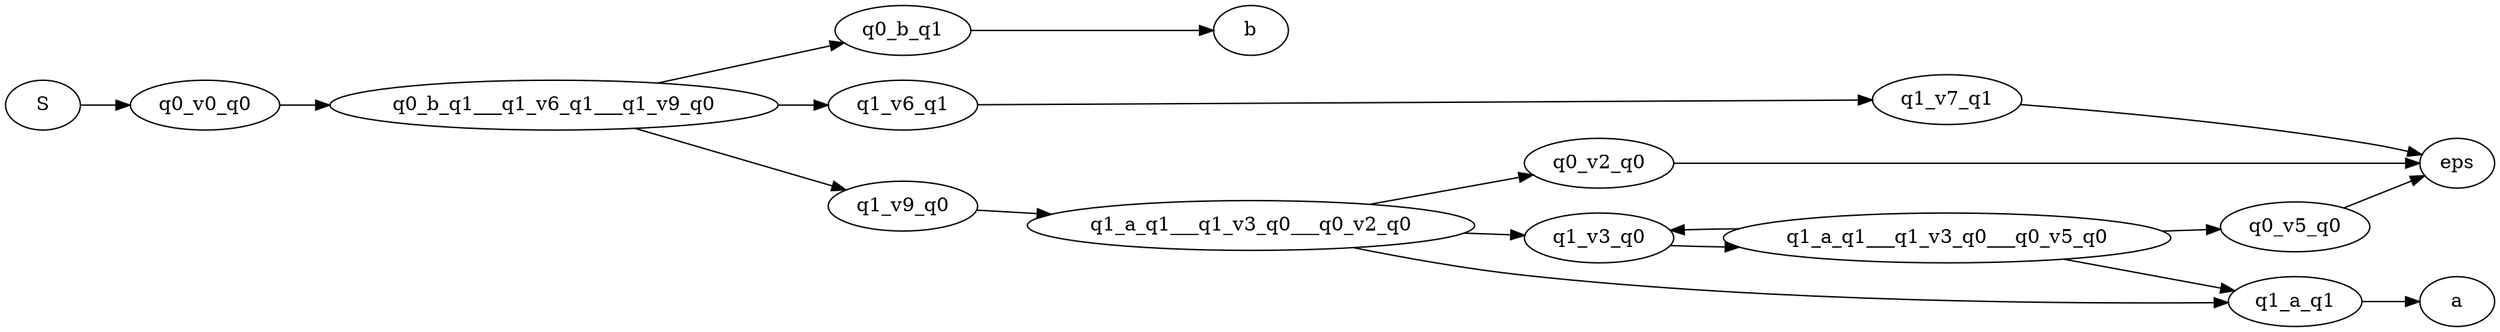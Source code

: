 digraph finite_state_machine {
	rankdir=LR;
											S -> q0_v0_q0;
	q0_v0_q0 -> q0_b_q1___q1_v6_q1___q1_v9_q0;
	q0_b_q1 -> b;
	q1_v6_q1 -> q1_v7_q1;
	q1_v9_q0 -> q1_a_q1___q1_v3_q0___q0_v2_q0;
	q1_v7_q1 -> eps;
	q1_a_q1 -> a;
	q1_v3_q0 -> q1_a_q1___q1_v3_q0___q0_v5_q0;
	q0_v2_q0 -> eps;
	q0_v5_q0 -> eps;
	q0_b_q1___q1_v6_q1___q1_v9_q0 -> q0_b_q1;
	q0_b_q1___q1_v6_q1___q1_v9_q0 -> q1_v6_q1;
	q0_b_q1___q1_v6_q1___q1_v9_q0 -> q1_v9_q0;
	q1_a_q1___q1_v3_q0___q0_v2_q0 -> q1_a_q1;
	q1_a_q1___q1_v3_q0___q0_v2_q0 -> q1_v3_q0;
	q1_a_q1___q1_v3_q0___q0_v2_q0 -> q0_v2_q0;
	q1_a_q1___q1_v3_q0___q0_v5_q0 -> q1_a_q1;
	q1_a_q1___q1_v3_q0___q0_v5_q0 -> q1_v3_q0;
	q1_a_q1___q1_v3_q0___q0_v5_q0 -> q0_v5_q0;
}